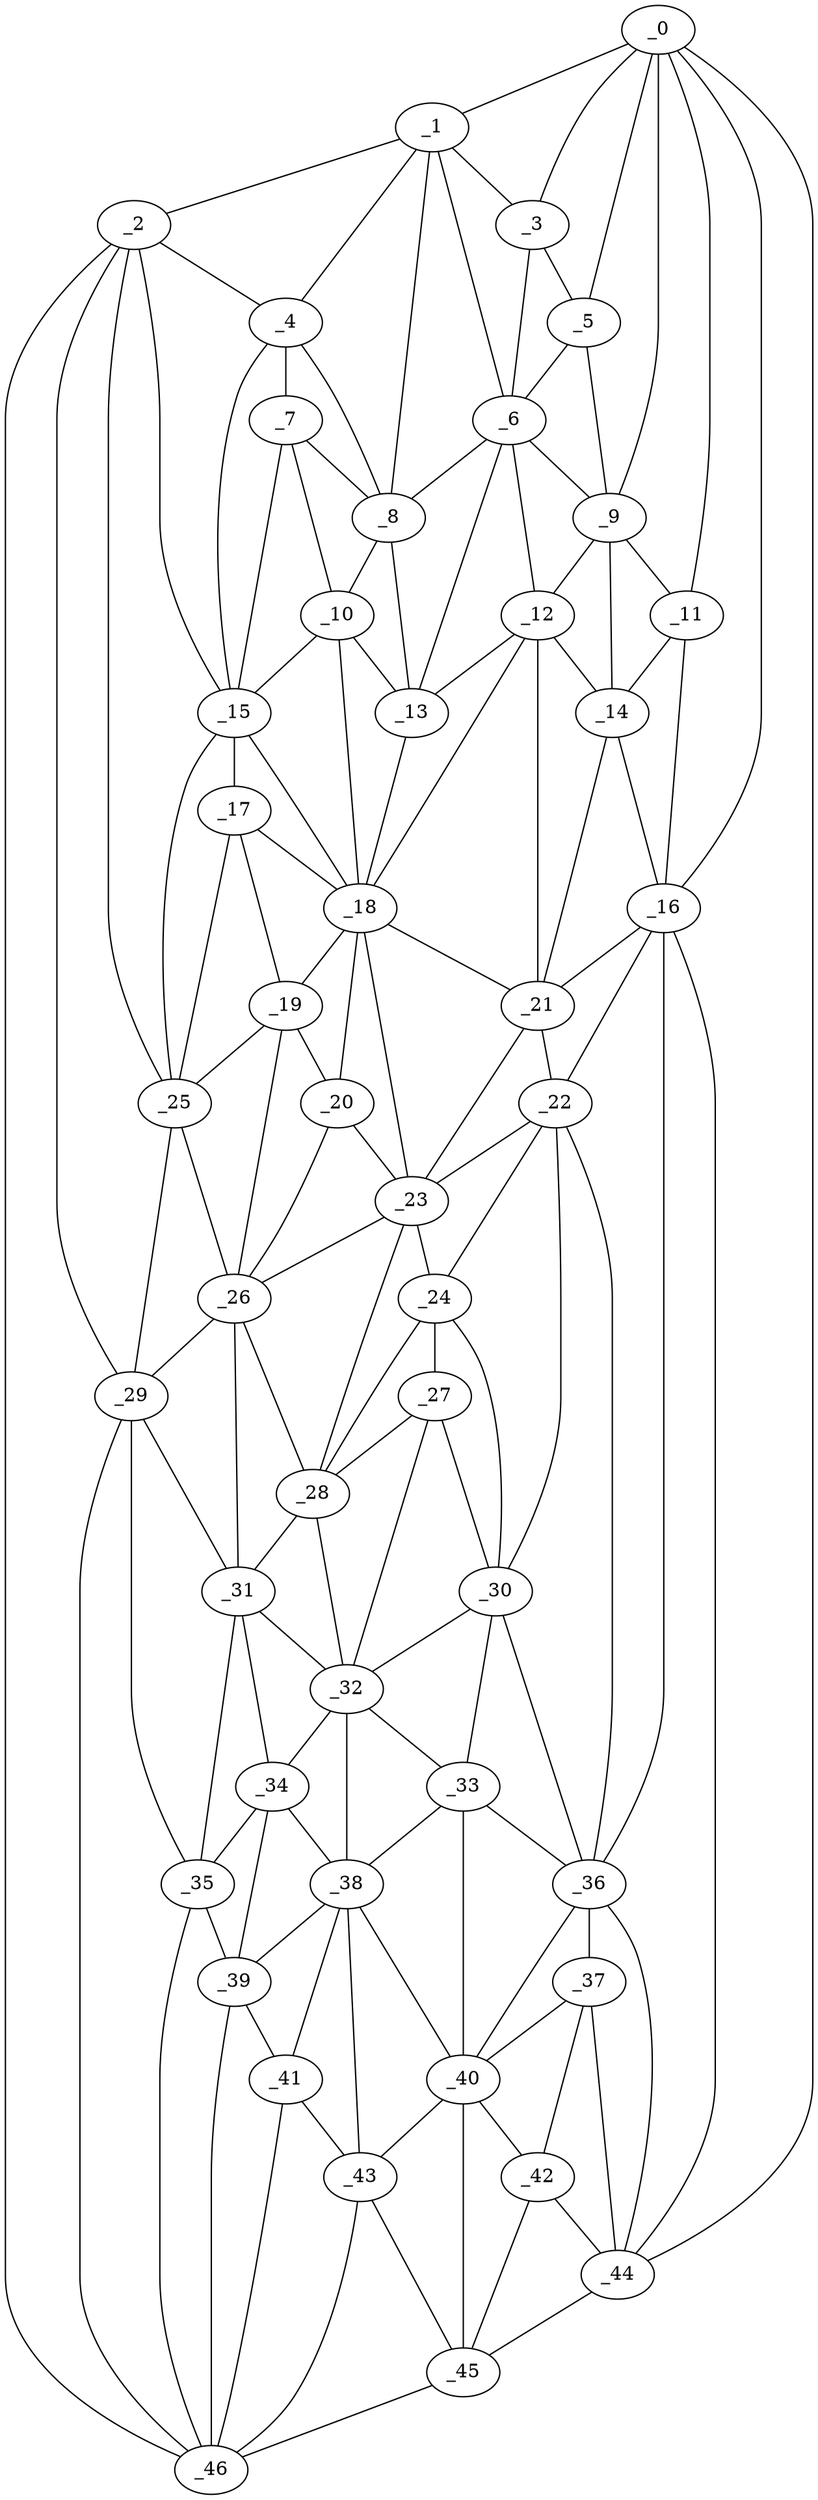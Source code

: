graph "obj79__0.gxl" {
	_0	 [x=7,
		y=39];
	_1	 [x=7,
		y=55];
	_0 -- _1	 [valence=1];
	_3	 [x=17,
		y=50];
	_0 -- _3	 [valence=1];
	_5	 [x=22,
		y=48];
	_0 -- _5	 [valence=1];
	_9	 [x=28,
		y=47];
	_0 -- _9	 [valence=2];
	_11	 [x=33,
		y=45];
	_0 -- _11	 [valence=1];
	_16	 [x=40,
		y=45];
	_0 -- _16	 [valence=1];
	_44	 [x=119,
		y=37];
	_0 -- _44	 [valence=1];
	_2	 [x=7,
		y=93];
	_1 -- _2	 [valence=1];
	_1 -- _3	 [valence=1];
	_4	 [x=18,
		y=87];
	_1 -- _4	 [valence=2];
	_6	 [x=23,
		y=59];
	_1 -- _6	 [valence=2];
	_8	 [x=24,
		y=72];
	_1 -- _8	 [valence=2];
	_2 -- _4	 [valence=1];
	_15	 [x=36,
		y=87];
	_2 -- _15	 [valence=2];
	_25	 [x=63,
		y=86];
	_2 -- _25	 [valence=2];
	_29	 [x=78,
		y=86];
	_2 -- _29	 [valence=1];
	_46	 [x=124,
		y=89];
	_2 -- _46	 [valence=1];
	_3 -- _5	 [valence=2];
	_3 -- _6	 [valence=2];
	_7	 [x=23,
		y=80];
	_4 -- _7	 [valence=1];
	_4 -- _8	 [valence=1];
	_4 -- _15	 [valence=2];
	_5 -- _6	 [valence=1];
	_5 -- _9	 [valence=2];
	_6 -- _8	 [valence=1];
	_6 -- _9	 [valence=2];
	_12	 [x=34,
		y=58];
	_6 -- _12	 [valence=2];
	_13	 [x=34,
		y=71];
	_6 -- _13	 [valence=1];
	_7 -- _8	 [valence=1];
	_10	 [x=29,
		y=77];
	_7 -- _10	 [valence=2];
	_7 -- _15	 [valence=2];
	_8 -- _10	 [valence=2];
	_8 -- _13	 [valence=1];
	_9 -- _11	 [valence=2];
	_9 -- _12	 [valence=2];
	_14	 [x=35,
		y=50];
	_9 -- _14	 [valence=2];
	_10 -- _13	 [valence=2];
	_10 -- _15	 [valence=2];
	_18	 [x=43,
		y=73];
	_10 -- _18	 [valence=1];
	_11 -- _14	 [valence=1];
	_11 -- _16	 [valence=2];
	_12 -- _13	 [valence=1];
	_12 -- _14	 [valence=2];
	_12 -- _18	 [valence=1];
	_21	 [x=53,
		y=47];
	_12 -- _21	 [valence=2];
	_13 -- _18	 [valence=2];
	_14 -- _16	 [valence=2];
	_14 -- _21	 [valence=2];
	_17	 [x=42,
		y=86];
	_15 -- _17	 [valence=2];
	_15 -- _18	 [valence=2];
	_15 -- _25	 [valence=1];
	_16 -- _21	 [valence=2];
	_22	 [x=58,
		y=47];
	_16 -- _22	 [valence=2];
	_36	 [x=92,
		y=44];
	_16 -- _36	 [valence=2];
	_16 -- _44	 [valence=2];
	_17 -- _18	 [valence=2];
	_19	 [x=51,
		y=82];
	_17 -- _19	 [valence=2];
	_17 -- _25	 [valence=2];
	_18 -- _19	 [valence=2];
	_20	 [x=52,
		y=75];
	_18 -- _20	 [valence=2];
	_18 -- _21	 [valence=2];
	_23	 [x=60,
		y=71];
	_18 -- _23	 [valence=1];
	_19 -- _20	 [valence=1];
	_19 -- _25	 [valence=1];
	_26	 [x=66,
		y=78];
	_19 -- _26	 [valence=1];
	_20 -- _23	 [valence=1];
	_20 -- _26	 [valence=2];
	_21 -- _22	 [valence=1];
	_21 -- _23	 [valence=1];
	_22 -- _23	 [valence=2];
	_24	 [x=63,
		y=48];
	_22 -- _24	 [valence=2];
	_30	 [x=81,
		y=47];
	_22 -- _30	 [valence=1];
	_22 -- _36	 [valence=2];
	_23 -- _24	 [valence=2];
	_23 -- _26	 [valence=2];
	_28	 [x=77,
		y=71];
	_23 -- _28	 [valence=2];
	_27	 [x=77,
		y=49];
	_24 -- _27	 [valence=1];
	_24 -- _28	 [valence=2];
	_24 -- _30	 [valence=2];
	_25 -- _26	 [valence=2];
	_25 -- _29	 [valence=2];
	_26 -- _28	 [valence=2];
	_26 -- _29	 [valence=2];
	_31	 [x=82,
		y=80];
	_26 -- _31	 [valence=2];
	_27 -- _28	 [valence=2];
	_27 -- _30	 [valence=1];
	_32	 [x=83,
		y=71];
	_27 -- _32	 [valence=2];
	_28 -- _31	 [valence=2];
	_28 -- _32	 [valence=2];
	_29 -- _31	 [valence=1];
	_35	 [x=90,
		y=86];
	_29 -- _35	 [valence=2];
	_29 -- _46	 [valence=2];
	_30 -- _32	 [valence=2];
	_33	 [x=87,
		y=46];
	_30 -- _33	 [valence=2];
	_30 -- _36	 [valence=2];
	_31 -- _32	 [valence=2];
	_34	 [x=88,
		y=77];
	_31 -- _34	 [valence=1];
	_31 -- _35	 [valence=2];
	_32 -- _33	 [valence=1];
	_32 -- _34	 [valence=2];
	_38	 [x=97,
		y=71];
	_32 -- _38	 [valence=2];
	_33 -- _36	 [valence=1];
	_33 -- _38	 [valence=1];
	_40	 [x=101,
		y=47];
	_33 -- _40	 [valence=2];
	_34 -- _35	 [valence=2];
	_34 -- _38	 [valence=2];
	_39	 [x=100,
		y=86];
	_34 -- _39	 [valence=2];
	_35 -- _39	 [valence=1];
	_35 -- _46	 [valence=2];
	_37	 [x=96,
		y=44];
	_36 -- _37	 [valence=2];
	_36 -- _40	 [valence=2];
	_36 -- _44	 [valence=2];
	_37 -- _40	 [valence=1];
	_42	 [x=111,
		y=43];
	_37 -- _42	 [valence=2];
	_37 -- _44	 [valence=1];
	_38 -- _39	 [valence=2];
	_38 -- _40	 [valence=2];
	_41	 [x=104,
		y=77];
	_38 -- _41	 [valence=1];
	_43	 [x=113,
		y=70];
	_38 -- _43	 [valence=1];
	_39 -- _41	 [valence=2];
	_39 -- _46	 [valence=2];
	_40 -- _42	 [valence=2];
	_40 -- _43	 [valence=2];
	_45	 [x=123,
		y=53];
	_40 -- _45	 [valence=2];
	_41 -- _43	 [valence=2];
	_41 -- _46	 [valence=1];
	_42 -- _44	 [valence=1];
	_42 -- _45	 [valence=1];
	_43 -- _45	 [valence=1];
	_43 -- _46	 [valence=1];
	_44 -- _45	 [valence=1];
	_45 -- _46	 [valence=1];
}
